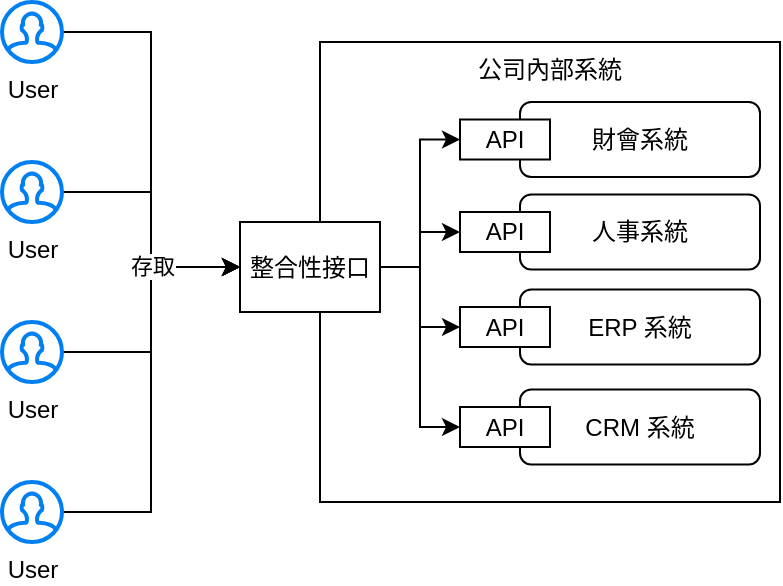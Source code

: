 <mxfile version="20.2.3" type="device"><diagram id="Ht1M8jgEwFfnCIfOTk4-" name="Page-1"><mxGraphModel dx="981" dy="597" grid="1" gridSize="10" guides="1" tooltips="1" connect="1" arrows="1" fold="1" page="1" pageScale="1" pageWidth="1169" pageHeight="827" math="0" shadow="0"><root><mxCell id="0"/><mxCell id="1" parent="0"/><mxCell id="ggk6x83-AI5Y1AqXTI4c-23" value="公司內部系統" style="rounded=0;whiteSpace=wrap;html=1;fillColor=none;verticalAlign=top;" vertex="1" parent="1"><mxGeometry x="480" y="80" width="230" height="230" as="geometry"/></mxCell><mxCell id="ggk6x83-AI5Y1AqXTI4c-6" style="edgeStyle=orthogonalEdgeStyle;rounded=0;orthogonalLoop=1;jettySize=auto;html=1;entryX=0;entryY=0.5;entryDx=0;entryDy=0;" edge="1" parent="1" source="zavodJe4d6280W2gBHCW-1" target="ggk6x83-AI5Y1AqXTI4c-5"><mxGeometry relative="1" as="geometry"/></mxCell><mxCell id="zavodJe4d6280W2gBHCW-1" value="User" style="html=1;verticalLabelPosition=bottom;align=center;labelBackgroundColor=#ffffff;verticalAlign=top;strokeWidth=2;strokeColor=#0080F0;shadow=0;dashed=0;shape=mxgraph.ios7.icons.user;" parent="1" vertex="1"><mxGeometry x="321" y="60" width="30" height="30" as="geometry"/></mxCell><mxCell id="ggk6x83-AI5Y1AqXTI4c-7" style="edgeStyle=orthogonalEdgeStyle;rounded=0;orthogonalLoop=1;jettySize=auto;html=1;" edge="1" parent="1" source="ggk6x83-AI5Y1AqXTI4c-1" target="ggk6x83-AI5Y1AqXTI4c-5"><mxGeometry relative="1" as="geometry"/></mxCell><mxCell id="ggk6x83-AI5Y1AqXTI4c-1" value="User" style="html=1;verticalLabelPosition=bottom;align=center;labelBackgroundColor=#ffffff;verticalAlign=top;strokeWidth=2;strokeColor=#0080F0;shadow=0;dashed=0;shape=mxgraph.ios7.icons.user;" vertex="1" parent="1"><mxGeometry x="321" y="140" width="30" height="30" as="geometry"/></mxCell><mxCell id="ggk6x83-AI5Y1AqXTI4c-8" style="edgeStyle=orthogonalEdgeStyle;rounded=0;orthogonalLoop=1;jettySize=auto;html=1;entryX=0;entryY=0.5;entryDx=0;entryDy=0;" edge="1" parent="1" source="ggk6x83-AI5Y1AqXTI4c-2" target="ggk6x83-AI5Y1AqXTI4c-5"><mxGeometry relative="1" as="geometry"/></mxCell><mxCell id="ggk6x83-AI5Y1AqXTI4c-2" value="User" style="html=1;verticalLabelPosition=bottom;align=center;labelBackgroundColor=#ffffff;verticalAlign=top;strokeWidth=2;strokeColor=#0080F0;shadow=0;dashed=0;shape=mxgraph.ios7.icons.user;" vertex="1" parent="1"><mxGeometry x="321" y="220" width="30" height="30" as="geometry"/></mxCell><mxCell id="ggk6x83-AI5Y1AqXTI4c-9" style="edgeStyle=orthogonalEdgeStyle;rounded=0;orthogonalLoop=1;jettySize=auto;html=1;entryX=0;entryY=0.5;entryDx=0;entryDy=0;" edge="1" parent="1" source="ggk6x83-AI5Y1AqXTI4c-3" target="ggk6x83-AI5Y1AqXTI4c-5"><mxGeometry relative="1" as="geometry"/></mxCell><mxCell id="ggk6x83-AI5Y1AqXTI4c-10" value="存取" style="edgeLabel;html=1;align=center;verticalAlign=middle;resizable=0;points=[];" vertex="1" connectable="0" parent="ggk6x83-AI5Y1AqXTI4c-9"><mxGeometry x="0.69" y="1" relative="1" as="geometry"><mxPoint x="-11" as="offset"/></mxGeometry></mxCell><mxCell id="ggk6x83-AI5Y1AqXTI4c-3" value="User" style="html=1;verticalLabelPosition=bottom;align=center;labelBackgroundColor=#ffffff;verticalAlign=top;strokeWidth=2;strokeColor=#0080F0;shadow=0;dashed=0;shape=mxgraph.ios7.icons.user;" vertex="1" parent="1"><mxGeometry x="321" y="300" width="30" height="30" as="geometry"/></mxCell><mxCell id="ggk6x83-AI5Y1AqXTI4c-24" style="edgeStyle=orthogonalEdgeStyle;rounded=0;orthogonalLoop=1;jettySize=auto;html=1;entryX=0;entryY=0.5;entryDx=0;entryDy=0;" edge="1" parent="1" source="ggk6x83-AI5Y1AqXTI4c-5" target="ggk6x83-AI5Y1AqXTI4c-12"><mxGeometry relative="1" as="geometry"/></mxCell><mxCell id="ggk6x83-AI5Y1AqXTI4c-25" style="edgeStyle=orthogonalEdgeStyle;rounded=0;orthogonalLoop=1;jettySize=auto;html=1;entryX=0;entryY=0.5;entryDx=0;entryDy=0;" edge="1" parent="1" source="ggk6x83-AI5Y1AqXTI4c-5" target="ggk6x83-AI5Y1AqXTI4c-16"><mxGeometry relative="1" as="geometry"/></mxCell><mxCell id="ggk6x83-AI5Y1AqXTI4c-26" style="edgeStyle=orthogonalEdgeStyle;rounded=0;orthogonalLoop=1;jettySize=auto;html=1;entryX=0;entryY=0.5;entryDx=0;entryDy=0;" edge="1" parent="1" source="ggk6x83-AI5Y1AqXTI4c-5" target="ggk6x83-AI5Y1AqXTI4c-22"><mxGeometry relative="1" as="geometry"/></mxCell><mxCell id="ggk6x83-AI5Y1AqXTI4c-27" style="edgeStyle=orthogonalEdgeStyle;rounded=0;orthogonalLoop=1;jettySize=auto;html=1;entryX=0;entryY=0.5;entryDx=0;entryDy=0;" edge="1" parent="1" source="ggk6x83-AI5Y1AqXTI4c-5" target="ggk6x83-AI5Y1AqXTI4c-19"><mxGeometry relative="1" as="geometry"/></mxCell><mxCell id="ggk6x83-AI5Y1AqXTI4c-5" value="整合性接口" style="rounded=0;whiteSpace=wrap;html=1;" vertex="1" parent="1"><mxGeometry x="440" y="170" width="70" height="45" as="geometry"/></mxCell><mxCell id="ggk6x83-AI5Y1AqXTI4c-13" value="" style="group" vertex="1" connectable="0" parent="1"><mxGeometry x="550" y="110" width="150" height="37.5" as="geometry"/></mxCell><mxCell id="ggk6x83-AI5Y1AqXTI4c-11" value="財會系統" style="rounded=1;whiteSpace=wrap;html=1;" vertex="1" parent="ggk6x83-AI5Y1AqXTI4c-13"><mxGeometry x="30" width="120" height="37.5" as="geometry"/></mxCell><mxCell id="ggk6x83-AI5Y1AqXTI4c-12" value="API" style="rounded=0;whiteSpace=wrap;html=1;" vertex="1" parent="ggk6x83-AI5Y1AqXTI4c-13"><mxGeometry y="8.75" width="45" height="20" as="geometry"/></mxCell><mxCell id="ggk6x83-AI5Y1AqXTI4c-14" value="" style="group" vertex="1" connectable="0" parent="1"><mxGeometry x="550" y="156.25" width="150" height="37.5" as="geometry"/></mxCell><mxCell id="ggk6x83-AI5Y1AqXTI4c-15" value="人事系統" style="rounded=1;whiteSpace=wrap;html=1;" vertex="1" parent="ggk6x83-AI5Y1AqXTI4c-14"><mxGeometry x="30" width="120" height="37.5" as="geometry"/></mxCell><mxCell id="ggk6x83-AI5Y1AqXTI4c-16" value="API" style="rounded=0;whiteSpace=wrap;html=1;" vertex="1" parent="ggk6x83-AI5Y1AqXTI4c-14"><mxGeometry y="8.75" width="45" height="20" as="geometry"/></mxCell><mxCell id="ggk6x83-AI5Y1AqXTI4c-17" value="" style="group" vertex="1" connectable="0" parent="1"><mxGeometry x="550" y="253.75" width="150" height="37.5" as="geometry"/></mxCell><mxCell id="ggk6x83-AI5Y1AqXTI4c-18" value="CRM 系統" style="rounded=1;whiteSpace=wrap;html=1;" vertex="1" parent="ggk6x83-AI5Y1AqXTI4c-17"><mxGeometry x="30" width="120" height="37.5" as="geometry"/></mxCell><mxCell id="ggk6x83-AI5Y1AqXTI4c-19" value="API" style="rounded=0;whiteSpace=wrap;html=1;" vertex="1" parent="ggk6x83-AI5Y1AqXTI4c-17"><mxGeometry y="8.75" width="45" height="20" as="geometry"/></mxCell><mxCell id="ggk6x83-AI5Y1AqXTI4c-20" value="" style="group" vertex="1" connectable="0" parent="1"><mxGeometry x="550" y="203.75" width="150" height="37.5" as="geometry"/></mxCell><mxCell id="ggk6x83-AI5Y1AqXTI4c-21" value="ERP 系統" style="rounded=1;whiteSpace=wrap;html=1;" vertex="1" parent="ggk6x83-AI5Y1AqXTI4c-20"><mxGeometry x="30" width="120" height="37.5" as="geometry"/></mxCell><mxCell id="ggk6x83-AI5Y1AqXTI4c-22" value="API" style="rounded=0;whiteSpace=wrap;html=1;" vertex="1" parent="ggk6x83-AI5Y1AqXTI4c-20"><mxGeometry y="8.75" width="45" height="20" as="geometry"/></mxCell></root></mxGraphModel></diagram></mxfile>